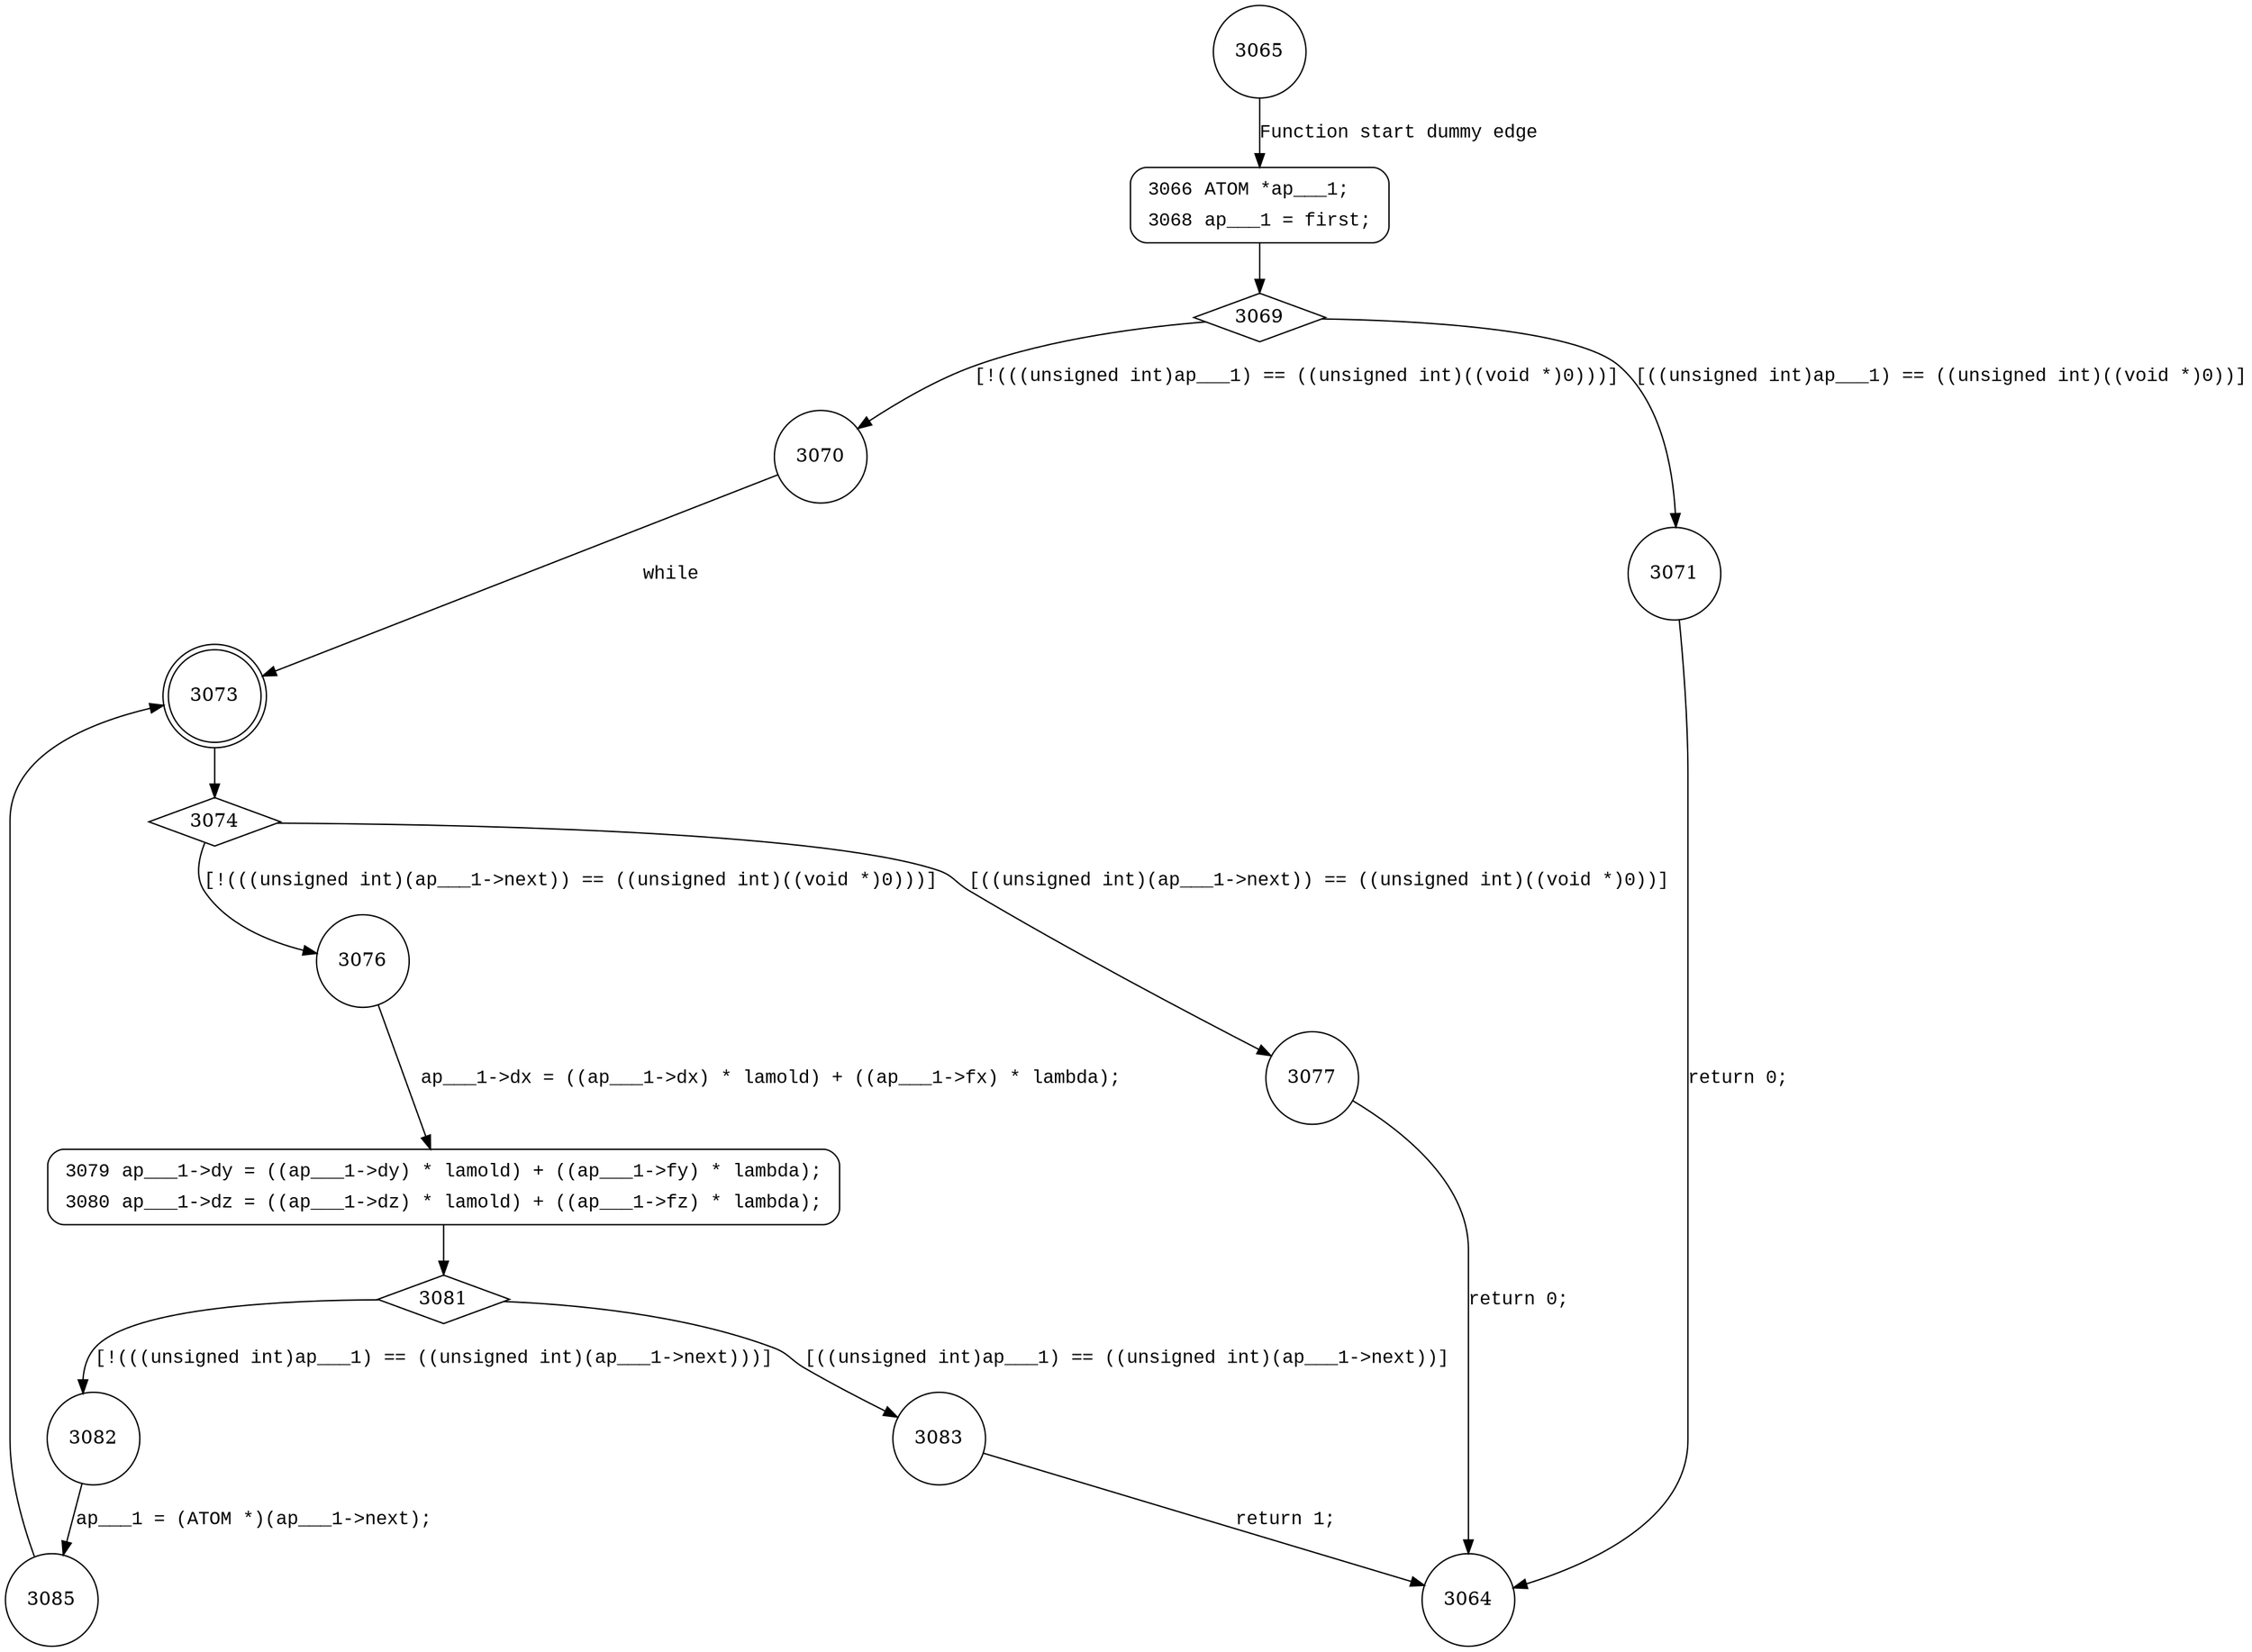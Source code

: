 digraph a_ftodx {
3065 [shape="circle"]
3066 [shape="circle"]
3069 [shape="diamond"]
3070 [shape="circle"]
3071 [shape="circle"]
3073 [shape="doublecircle"]
3074 [shape="diamond"]
3076 [shape="circle"]
3077 [shape="circle"]
3079 [shape="circle"]
3081 [shape="diamond"]
3082 [shape="circle"]
3083 [shape="circle"]
3085 [shape="circle"]
3064 [shape="circle"]
3066 [style="filled,bold" penwidth="1" fillcolor="white" fontname="Courier New" shape="Mrecord" label=<<table border="0" cellborder="0" cellpadding="3" bgcolor="white"><tr><td align="right">3066</td><td align="left">ATOM *ap___1;</td></tr><tr><td align="right">3068</td><td align="left">ap___1 = first;</td></tr></table>>]
3066 -> 3069[label=""]
3079 [style="filled,bold" penwidth="1" fillcolor="white" fontname="Courier New" shape="Mrecord" label=<<table border="0" cellborder="0" cellpadding="3" bgcolor="white"><tr><td align="right">3079</td><td align="left">ap___1-&gt;dy = ((ap___1-&gt;dy) * lamold) + ((ap___1-&gt;fy) * lambda);</td></tr><tr><td align="right">3080</td><td align="left">ap___1-&gt;dz = ((ap___1-&gt;dz) * lamold) + ((ap___1-&gt;fz) * lambda);</td></tr></table>>]
3079 -> 3081[label=""]
3065 -> 3066 [label="Function start dummy edge" fontname="Courier New"]
3069 -> 3070 [label="[!(((unsigned int)ap___1) == ((unsigned int)((void *)0)))]" fontname="Courier New"]
3069 -> 3071 [label="[((unsigned int)ap___1) == ((unsigned int)((void *)0))]" fontname="Courier New"]
3070 -> 3073 [label="while" fontname="Courier New"]
3073 -> 3074 [label="" fontname="Courier New"]
3074 -> 3076 [label="[!(((unsigned int)(ap___1->next)) == ((unsigned int)((void *)0)))]" fontname="Courier New"]
3074 -> 3077 [label="[((unsigned int)(ap___1->next)) == ((unsigned int)((void *)0))]" fontname="Courier New"]
3076 -> 3079 [label="ap___1->dx = ((ap___1->dx) * lamold) + ((ap___1->fx) * lambda);" fontname="Courier New"]
3081 -> 3082 [label="[!(((unsigned int)ap___1) == ((unsigned int)(ap___1->next)))]" fontname="Courier New"]
3081 -> 3083 [label="[((unsigned int)ap___1) == ((unsigned int)(ap___1->next))]" fontname="Courier New"]
3082 -> 3085 [label="ap___1 = (ATOM *)(ap___1->next);" fontname="Courier New"]
3071 -> 3064 [label="return 0;" fontname="Courier New"]
3077 -> 3064 [label="return 0;" fontname="Courier New"]
3083 -> 3064 [label="return 1;" fontname="Courier New"]
3085 -> 3073 [label="" fontname="Courier New"]
}
